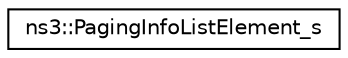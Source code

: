 digraph "Graphical Class Hierarchy"
{
 // LATEX_PDF_SIZE
  edge [fontname="Helvetica",fontsize="10",labelfontname="Helvetica",labelfontsize="10"];
  node [fontname="Helvetica",fontsize="10",shape=record];
  rankdir="LR";
  Node0 [label="ns3::PagingInfoListElement_s",height=0.2,width=0.4,color="black", fillcolor="white", style="filled",URL="$structns3_1_1_paging_info_list_element__s.html",tooltip="See section 4.3.30 pagingInfoListElement."];
}
